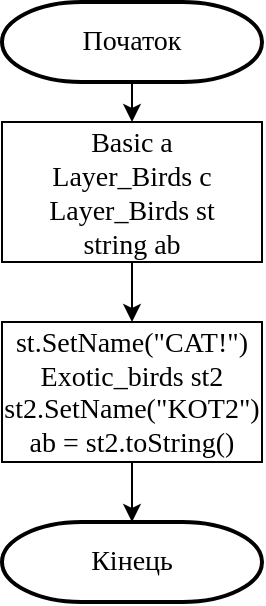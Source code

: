 <mxfile version="14.7.3" type="device"><diagram id="FtNBQUU3I0An7EgatBoR" name="Page-1"><mxGraphModel dx="946" dy="662" grid="1" gridSize="10" guides="1" tooltips="1" connect="1" arrows="1" fold="1" page="1" pageScale="1" pageWidth="827" pageHeight="1169" math="0" shadow="0"><root><mxCell id="0"/><mxCell id="1" parent="0"/><mxCell id="Ur2oxBOK-_cYJcsmWJ3z-1" style="edgeStyle=orthogonalEdgeStyle;rounded=0;orthogonalLoop=1;jettySize=auto;html=1;entryX=0.5;entryY=0;entryDx=0;entryDy=0;" edge="1" parent="1" target="Ur2oxBOK-_cYJcsmWJ3z-3"><mxGeometry relative="1" as="geometry"><mxPoint x="335" y="130" as="sourcePoint"/></mxGeometry></mxCell><mxCell id="Ur2oxBOK-_cYJcsmWJ3z-2" style="edgeStyle=orthogonalEdgeStyle;rounded=0;orthogonalLoop=1;jettySize=auto;html=1;entryX=0.5;entryY=0;entryDx=0;entryDy=0;" edge="1" parent="1" source="Ur2oxBOK-_cYJcsmWJ3z-3" target="Ur2oxBOK-_cYJcsmWJ3z-6"><mxGeometry relative="1" as="geometry"/></mxCell><mxCell id="Ur2oxBOK-_cYJcsmWJ3z-3" value="&lt;p style=&quot;margin: 0px ; font-stretch: normal ; line-height: normal ; font-size: 14px&quot;&gt;&lt;font face=&quot;Times New Roman&quot;&gt;Basic a&lt;/font&gt;&lt;/p&gt;&lt;p style=&quot;margin: 0px ; font-stretch: normal ; line-height: normal ; font-size: 14px&quot;&gt;&lt;font face=&quot;Times New Roman&quot;&gt;Layer_Birds c&lt;/font&gt;&lt;/p&gt;&lt;p style=&quot;margin: 0px ; font-stretch: normal ; line-height: normal ; font-size: 14px&quot;&gt;&lt;span style=&quot;font-family: &amp;#34;times new roman&amp;#34;&quot;&gt;Layer_Birds st&lt;/span&gt;&lt;font face=&quot;Times New Roman&quot;&gt;&lt;br&gt;&lt;/font&gt;&lt;/p&gt;&lt;p style=&quot;margin: 0px ; font-stretch: normal ; line-height: normal ; font-size: 14px&quot;&gt;&lt;span style=&quot;font-family: &amp;#34;times new roman&amp;#34;&quot;&gt;string ab&lt;/span&gt;&lt;/p&gt;" style="rounded=0;whiteSpace=wrap;html=1;" vertex="1" parent="1"><mxGeometry x="270" y="150" width="130" height="70" as="geometry"/></mxCell><mxCell id="Ur2oxBOK-_cYJcsmWJ3z-4" value="&lt;font style=&quot;font-size: 14px&quot; face=&quot;Times New Roman&quot;&gt;Початок&lt;/font&gt;" style="strokeWidth=2;html=1;shape=mxgraph.flowchart.terminator;whiteSpace=wrap;" vertex="1" parent="1"><mxGeometry x="270" y="90" width="130" height="40" as="geometry"/></mxCell><mxCell id="Ur2oxBOK-_cYJcsmWJ3z-5" style="edgeStyle=orthogonalEdgeStyle;rounded=0;orthogonalLoop=1;jettySize=auto;html=1;entryX=0.5;entryY=0;entryDx=0;entryDy=0;" edge="1" parent="1" source="Ur2oxBOK-_cYJcsmWJ3z-6"><mxGeometry relative="1" as="geometry"><mxPoint x="335" y="350" as="targetPoint"/></mxGeometry></mxCell><mxCell id="Ur2oxBOK-_cYJcsmWJ3z-6" value="&lt;p style=&quot;margin: 0px ; font-stretch: normal ; line-height: normal ; font-size: 14px&quot;&gt;&lt;font face=&quot;Times New Roman&quot;&gt;st.SetName(&quot;CAT!&quot;)&lt;/font&gt;&lt;/p&gt;&lt;p style=&quot;margin: 0px ; font-stretch: normal ; line-height: normal ; font-size: 14px&quot;&gt;&lt;font face=&quot;Times New Roman&quot;&gt;Exotic_birds st2&lt;/font&gt;&lt;/p&gt;&lt;span style=&quot;font-family: &amp;#34;times new roman&amp;#34; ; font-size: 14px&quot;&gt;st2.SetName(&quot;KOT2&quot;)&lt;br&gt;ab = st2.toString()&lt;br&gt;&lt;/span&gt;" style="rounded=0;whiteSpace=wrap;html=1;" vertex="1" parent="1"><mxGeometry x="270" y="250" width="130" height="70" as="geometry"/></mxCell><mxCell id="Ur2oxBOK-_cYJcsmWJ3z-7" value="&lt;font face=&quot;Times New Roman&quot;&gt;&lt;span style=&quot;font-size: 14px&quot;&gt;Кінець&lt;/span&gt;&lt;/font&gt;" style="strokeWidth=2;html=1;shape=mxgraph.flowchart.terminator;whiteSpace=wrap;" vertex="1" parent="1"><mxGeometry x="270" y="350" width="130" height="40" as="geometry"/></mxCell></root></mxGraphModel></diagram></mxfile>